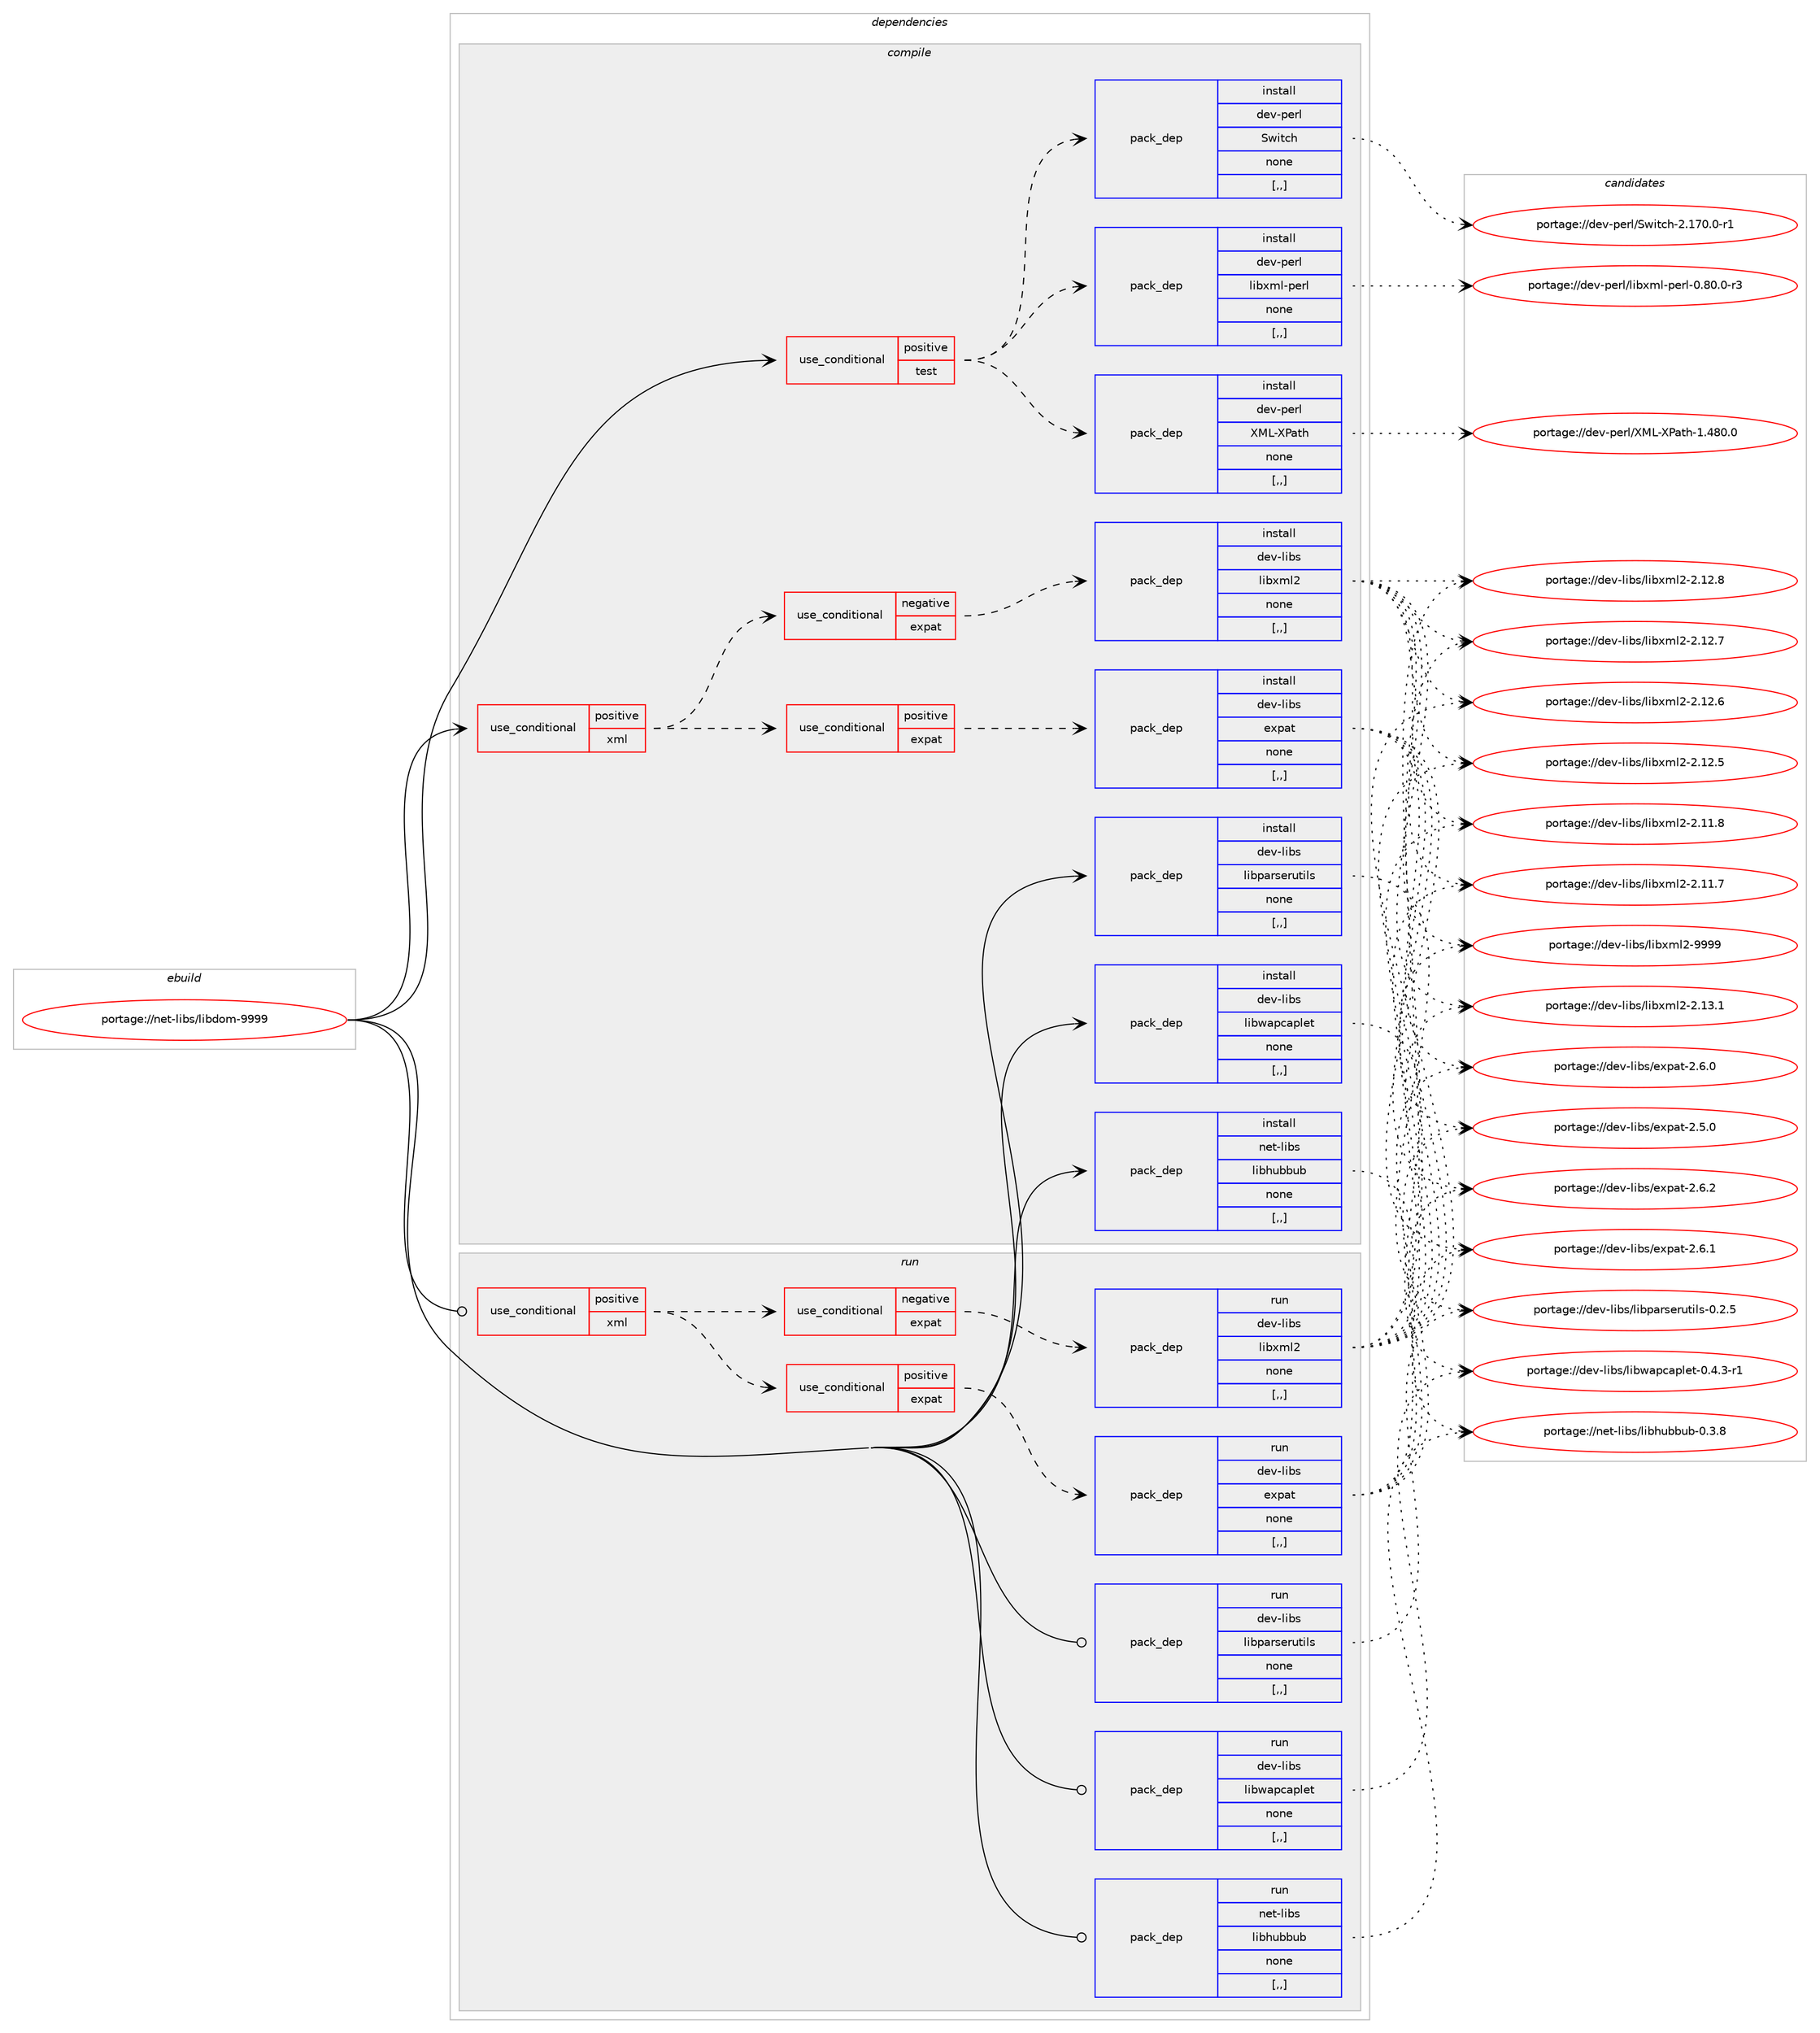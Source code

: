 digraph prolog {

# *************
# Graph options
# *************

newrank=true;
concentrate=true;
compound=true;
graph [rankdir=LR,fontname=Helvetica,fontsize=10,ranksep=1.5];#, ranksep=2.5, nodesep=0.2];
edge  [arrowhead=vee];
node  [fontname=Helvetica,fontsize=10];

# **********
# The ebuild
# **********

subgraph cluster_leftcol {
color=gray;
label=<<i>ebuild</i>>;
id [label="portage://net-libs/libdom-9999", color=red, width=4, href="../net-libs/libdom-9999.svg"];
}

# ****************
# The dependencies
# ****************

subgraph cluster_midcol {
color=gray;
label=<<i>dependencies</i>>;
subgraph cluster_compile {
fillcolor="#eeeeee";
style=filled;
label=<<i>compile</i>>;
subgraph cond93513 {
dependency358941 [label=<<TABLE BORDER="0" CELLBORDER="1" CELLSPACING="0" CELLPADDING="4"><TR><TD ROWSPAN="3" CELLPADDING="10">use_conditional</TD></TR><TR><TD>positive</TD></TR><TR><TD>test</TD></TR></TABLE>>, shape=none, color=red];
subgraph pack262782 {
dependency358942 [label=<<TABLE BORDER="0" CELLBORDER="1" CELLSPACING="0" CELLPADDING="4" WIDTH="220"><TR><TD ROWSPAN="6" CELLPADDING="30">pack_dep</TD></TR><TR><TD WIDTH="110">install</TD></TR><TR><TD>dev-perl</TD></TR><TR><TD>XML-XPath</TD></TR><TR><TD>none</TD></TR><TR><TD>[,,]</TD></TR></TABLE>>, shape=none, color=blue];
}
dependency358941:e -> dependency358942:w [weight=20,style="dashed",arrowhead="vee"];
subgraph pack262783 {
dependency358943 [label=<<TABLE BORDER="0" CELLBORDER="1" CELLSPACING="0" CELLPADDING="4" WIDTH="220"><TR><TD ROWSPAN="6" CELLPADDING="30">pack_dep</TD></TR><TR><TD WIDTH="110">install</TD></TR><TR><TD>dev-perl</TD></TR><TR><TD>libxml-perl</TD></TR><TR><TD>none</TD></TR><TR><TD>[,,]</TD></TR></TABLE>>, shape=none, color=blue];
}
dependency358941:e -> dependency358943:w [weight=20,style="dashed",arrowhead="vee"];
subgraph pack262784 {
dependency358944 [label=<<TABLE BORDER="0" CELLBORDER="1" CELLSPACING="0" CELLPADDING="4" WIDTH="220"><TR><TD ROWSPAN="6" CELLPADDING="30">pack_dep</TD></TR><TR><TD WIDTH="110">install</TD></TR><TR><TD>dev-perl</TD></TR><TR><TD>Switch</TD></TR><TR><TD>none</TD></TR><TR><TD>[,,]</TD></TR></TABLE>>, shape=none, color=blue];
}
dependency358941:e -> dependency358944:w [weight=20,style="dashed",arrowhead="vee"];
}
id:e -> dependency358941:w [weight=20,style="solid",arrowhead="vee"];
subgraph cond93514 {
dependency358945 [label=<<TABLE BORDER="0" CELLBORDER="1" CELLSPACING="0" CELLPADDING="4"><TR><TD ROWSPAN="3" CELLPADDING="10">use_conditional</TD></TR><TR><TD>positive</TD></TR><TR><TD>xml</TD></TR></TABLE>>, shape=none, color=red];
subgraph cond93515 {
dependency358946 [label=<<TABLE BORDER="0" CELLBORDER="1" CELLSPACING="0" CELLPADDING="4"><TR><TD ROWSPAN="3" CELLPADDING="10">use_conditional</TD></TR><TR><TD>positive</TD></TR><TR><TD>expat</TD></TR></TABLE>>, shape=none, color=red];
subgraph pack262785 {
dependency358947 [label=<<TABLE BORDER="0" CELLBORDER="1" CELLSPACING="0" CELLPADDING="4" WIDTH="220"><TR><TD ROWSPAN="6" CELLPADDING="30">pack_dep</TD></TR><TR><TD WIDTH="110">install</TD></TR><TR><TD>dev-libs</TD></TR><TR><TD>expat</TD></TR><TR><TD>none</TD></TR><TR><TD>[,,]</TD></TR></TABLE>>, shape=none, color=blue];
}
dependency358946:e -> dependency358947:w [weight=20,style="dashed",arrowhead="vee"];
}
dependency358945:e -> dependency358946:w [weight=20,style="dashed",arrowhead="vee"];
subgraph cond93516 {
dependency358948 [label=<<TABLE BORDER="0" CELLBORDER="1" CELLSPACING="0" CELLPADDING="4"><TR><TD ROWSPAN="3" CELLPADDING="10">use_conditional</TD></TR><TR><TD>negative</TD></TR><TR><TD>expat</TD></TR></TABLE>>, shape=none, color=red];
subgraph pack262786 {
dependency358949 [label=<<TABLE BORDER="0" CELLBORDER="1" CELLSPACING="0" CELLPADDING="4" WIDTH="220"><TR><TD ROWSPAN="6" CELLPADDING="30">pack_dep</TD></TR><TR><TD WIDTH="110">install</TD></TR><TR><TD>dev-libs</TD></TR><TR><TD>libxml2</TD></TR><TR><TD>none</TD></TR><TR><TD>[,,]</TD></TR></TABLE>>, shape=none, color=blue];
}
dependency358948:e -> dependency358949:w [weight=20,style="dashed",arrowhead="vee"];
}
dependency358945:e -> dependency358948:w [weight=20,style="dashed",arrowhead="vee"];
}
id:e -> dependency358945:w [weight=20,style="solid",arrowhead="vee"];
subgraph pack262787 {
dependency358950 [label=<<TABLE BORDER="0" CELLBORDER="1" CELLSPACING="0" CELLPADDING="4" WIDTH="220"><TR><TD ROWSPAN="6" CELLPADDING="30">pack_dep</TD></TR><TR><TD WIDTH="110">install</TD></TR><TR><TD>dev-libs</TD></TR><TR><TD>libparserutils</TD></TR><TR><TD>none</TD></TR><TR><TD>[,,]</TD></TR></TABLE>>, shape=none, color=blue];
}
id:e -> dependency358950:w [weight=20,style="solid",arrowhead="vee"];
subgraph pack262788 {
dependency358951 [label=<<TABLE BORDER="0" CELLBORDER="1" CELLSPACING="0" CELLPADDING="4" WIDTH="220"><TR><TD ROWSPAN="6" CELLPADDING="30">pack_dep</TD></TR><TR><TD WIDTH="110">install</TD></TR><TR><TD>dev-libs</TD></TR><TR><TD>libwapcaplet</TD></TR><TR><TD>none</TD></TR><TR><TD>[,,]</TD></TR></TABLE>>, shape=none, color=blue];
}
id:e -> dependency358951:w [weight=20,style="solid",arrowhead="vee"];
subgraph pack262789 {
dependency358952 [label=<<TABLE BORDER="0" CELLBORDER="1" CELLSPACING="0" CELLPADDING="4" WIDTH="220"><TR><TD ROWSPAN="6" CELLPADDING="30">pack_dep</TD></TR><TR><TD WIDTH="110">install</TD></TR><TR><TD>net-libs</TD></TR><TR><TD>libhubbub</TD></TR><TR><TD>none</TD></TR><TR><TD>[,,]</TD></TR></TABLE>>, shape=none, color=blue];
}
id:e -> dependency358952:w [weight=20,style="solid",arrowhead="vee"];
}
subgraph cluster_compileandrun {
fillcolor="#eeeeee";
style=filled;
label=<<i>compile and run</i>>;
}
subgraph cluster_run {
fillcolor="#eeeeee";
style=filled;
label=<<i>run</i>>;
subgraph cond93517 {
dependency358953 [label=<<TABLE BORDER="0" CELLBORDER="1" CELLSPACING="0" CELLPADDING="4"><TR><TD ROWSPAN="3" CELLPADDING="10">use_conditional</TD></TR><TR><TD>positive</TD></TR><TR><TD>xml</TD></TR></TABLE>>, shape=none, color=red];
subgraph cond93518 {
dependency358954 [label=<<TABLE BORDER="0" CELLBORDER="1" CELLSPACING="0" CELLPADDING="4"><TR><TD ROWSPAN="3" CELLPADDING="10">use_conditional</TD></TR><TR><TD>positive</TD></TR><TR><TD>expat</TD></TR></TABLE>>, shape=none, color=red];
subgraph pack262790 {
dependency358955 [label=<<TABLE BORDER="0" CELLBORDER="1" CELLSPACING="0" CELLPADDING="4" WIDTH="220"><TR><TD ROWSPAN="6" CELLPADDING="30">pack_dep</TD></TR><TR><TD WIDTH="110">run</TD></TR><TR><TD>dev-libs</TD></TR><TR><TD>expat</TD></TR><TR><TD>none</TD></TR><TR><TD>[,,]</TD></TR></TABLE>>, shape=none, color=blue];
}
dependency358954:e -> dependency358955:w [weight=20,style="dashed",arrowhead="vee"];
}
dependency358953:e -> dependency358954:w [weight=20,style="dashed",arrowhead="vee"];
subgraph cond93519 {
dependency358956 [label=<<TABLE BORDER="0" CELLBORDER="1" CELLSPACING="0" CELLPADDING="4"><TR><TD ROWSPAN="3" CELLPADDING="10">use_conditional</TD></TR><TR><TD>negative</TD></TR><TR><TD>expat</TD></TR></TABLE>>, shape=none, color=red];
subgraph pack262791 {
dependency358957 [label=<<TABLE BORDER="0" CELLBORDER="1" CELLSPACING="0" CELLPADDING="4" WIDTH="220"><TR><TD ROWSPAN="6" CELLPADDING="30">pack_dep</TD></TR><TR><TD WIDTH="110">run</TD></TR><TR><TD>dev-libs</TD></TR><TR><TD>libxml2</TD></TR><TR><TD>none</TD></TR><TR><TD>[,,]</TD></TR></TABLE>>, shape=none, color=blue];
}
dependency358956:e -> dependency358957:w [weight=20,style="dashed",arrowhead="vee"];
}
dependency358953:e -> dependency358956:w [weight=20,style="dashed",arrowhead="vee"];
}
id:e -> dependency358953:w [weight=20,style="solid",arrowhead="odot"];
subgraph pack262792 {
dependency358958 [label=<<TABLE BORDER="0" CELLBORDER="1" CELLSPACING="0" CELLPADDING="4" WIDTH="220"><TR><TD ROWSPAN="6" CELLPADDING="30">pack_dep</TD></TR><TR><TD WIDTH="110">run</TD></TR><TR><TD>dev-libs</TD></TR><TR><TD>libparserutils</TD></TR><TR><TD>none</TD></TR><TR><TD>[,,]</TD></TR></TABLE>>, shape=none, color=blue];
}
id:e -> dependency358958:w [weight=20,style="solid",arrowhead="odot"];
subgraph pack262793 {
dependency358959 [label=<<TABLE BORDER="0" CELLBORDER="1" CELLSPACING="0" CELLPADDING="4" WIDTH="220"><TR><TD ROWSPAN="6" CELLPADDING="30">pack_dep</TD></TR><TR><TD WIDTH="110">run</TD></TR><TR><TD>dev-libs</TD></TR><TR><TD>libwapcaplet</TD></TR><TR><TD>none</TD></TR><TR><TD>[,,]</TD></TR></TABLE>>, shape=none, color=blue];
}
id:e -> dependency358959:w [weight=20,style="solid",arrowhead="odot"];
subgraph pack262794 {
dependency358960 [label=<<TABLE BORDER="0" CELLBORDER="1" CELLSPACING="0" CELLPADDING="4" WIDTH="220"><TR><TD ROWSPAN="6" CELLPADDING="30">pack_dep</TD></TR><TR><TD WIDTH="110">run</TD></TR><TR><TD>net-libs</TD></TR><TR><TD>libhubbub</TD></TR><TR><TD>none</TD></TR><TR><TD>[,,]</TD></TR></TABLE>>, shape=none, color=blue];
}
id:e -> dependency358960:w [weight=20,style="solid",arrowhead="odot"];
}
}

# **************
# The candidates
# **************

subgraph cluster_choices {
rank=same;
color=gray;
label=<<i>candidates</i>>;

subgraph choice262782 {
color=black;
nodesep=1;
choice1001011184511210111410847887776458880971161044549465256484648 [label="portage://dev-perl/XML-XPath-1.480.0", color=red, width=4,href="../dev-perl/XML-XPath-1.480.0.svg"];
dependency358942:e -> choice1001011184511210111410847887776458880971161044549465256484648:w [style=dotted,weight="100"];
}
subgraph choice262783 {
color=black;
nodesep=1;
choice10010111845112101114108471081059812010910845112101114108454846564846484511451 [label="portage://dev-perl/libxml-perl-0.80.0-r3", color=red, width=4,href="../dev-perl/libxml-perl-0.80.0-r3.svg"];
dependency358943:e -> choice10010111845112101114108471081059812010910845112101114108454846564846484511451:w [style=dotted,weight="100"];
}
subgraph choice262784 {
color=black;
nodesep=1;
choice1001011184511210111410847831191051169910445504649554846484511449 [label="portage://dev-perl/Switch-2.170.0-r1", color=red, width=4,href="../dev-perl/Switch-2.170.0-r1.svg"];
dependency358944:e -> choice1001011184511210111410847831191051169910445504649554846484511449:w [style=dotted,weight="100"];
}
subgraph choice262785 {
color=black;
nodesep=1;
choice10010111845108105981154710112011297116455046544650 [label="portage://dev-libs/expat-2.6.2", color=red, width=4,href="../dev-libs/expat-2.6.2.svg"];
choice10010111845108105981154710112011297116455046544649 [label="portage://dev-libs/expat-2.6.1", color=red, width=4,href="../dev-libs/expat-2.6.1.svg"];
choice10010111845108105981154710112011297116455046544648 [label="portage://dev-libs/expat-2.6.0", color=red, width=4,href="../dev-libs/expat-2.6.0.svg"];
choice10010111845108105981154710112011297116455046534648 [label="portage://dev-libs/expat-2.5.0", color=red, width=4,href="../dev-libs/expat-2.5.0.svg"];
dependency358947:e -> choice10010111845108105981154710112011297116455046544650:w [style=dotted,weight="100"];
dependency358947:e -> choice10010111845108105981154710112011297116455046544649:w [style=dotted,weight="100"];
dependency358947:e -> choice10010111845108105981154710112011297116455046544648:w [style=dotted,weight="100"];
dependency358947:e -> choice10010111845108105981154710112011297116455046534648:w [style=dotted,weight="100"];
}
subgraph choice262786 {
color=black;
nodesep=1;
choice10010111845108105981154710810598120109108504557575757 [label="portage://dev-libs/libxml2-9999", color=red, width=4,href="../dev-libs/libxml2-9999.svg"];
choice100101118451081059811547108105981201091085045504649514649 [label="portage://dev-libs/libxml2-2.13.1", color=red, width=4,href="../dev-libs/libxml2-2.13.1.svg"];
choice100101118451081059811547108105981201091085045504649504656 [label="portage://dev-libs/libxml2-2.12.8", color=red, width=4,href="../dev-libs/libxml2-2.12.8.svg"];
choice100101118451081059811547108105981201091085045504649504655 [label="portage://dev-libs/libxml2-2.12.7", color=red, width=4,href="../dev-libs/libxml2-2.12.7.svg"];
choice100101118451081059811547108105981201091085045504649504654 [label="portage://dev-libs/libxml2-2.12.6", color=red, width=4,href="../dev-libs/libxml2-2.12.6.svg"];
choice100101118451081059811547108105981201091085045504649504653 [label="portage://dev-libs/libxml2-2.12.5", color=red, width=4,href="../dev-libs/libxml2-2.12.5.svg"];
choice100101118451081059811547108105981201091085045504649494656 [label="portage://dev-libs/libxml2-2.11.8", color=red, width=4,href="../dev-libs/libxml2-2.11.8.svg"];
choice100101118451081059811547108105981201091085045504649494655 [label="portage://dev-libs/libxml2-2.11.7", color=red, width=4,href="../dev-libs/libxml2-2.11.7.svg"];
dependency358949:e -> choice10010111845108105981154710810598120109108504557575757:w [style=dotted,weight="100"];
dependency358949:e -> choice100101118451081059811547108105981201091085045504649514649:w [style=dotted,weight="100"];
dependency358949:e -> choice100101118451081059811547108105981201091085045504649504656:w [style=dotted,weight="100"];
dependency358949:e -> choice100101118451081059811547108105981201091085045504649504655:w [style=dotted,weight="100"];
dependency358949:e -> choice100101118451081059811547108105981201091085045504649504654:w [style=dotted,weight="100"];
dependency358949:e -> choice100101118451081059811547108105981201091085045504649504653:w [style=dotted,weight="100"];
dependency358949:e -> choice100101118451081059811547108105981201091085045504649494656:w [style=dotted,weight="100"];
dependency358949:e -> choice100101118451081059811547108105981201091085045504649494655:w [style=dotted,weight="100"];
}
subgraph choice262787 {
color=black;
nodesep=1;
choice1001011184510810598115471081059811297114115101114117116105108115454846504653 [label="portage://dev-libs/libparserutils-0.2.5", color=red, width=4,href="../dev-libs/libparserutils-0.2.5.svg"];
dependency358950:e -> choice1001011184510810598115471081059811297114115101114117116105108115454846504653:w [style=dotted,weight="100"];
}
subgraph choice262788 {
color=black;
nodesep=1;
choice100101118451081059811547108105981199711299971121081011164548465246514511449 [label="portage://dev-libs/libwapcaplet-0.4.3-r1", color=red, width=4,href="../dev-libs/libwapcaplet-0.4.3-r1.svg"];
dependency358951:e -> choice100101118451081059811547108105981199711299971121081011164548465246514511449:w [style=dotted,weight="100"];
}
subgraph choice262789 {
color=black;
nodesep=1;
choice11010111645108105981154710810598104117989811798454846514656 [label="portage://net-libs/libhubbub-0.3.8", color=red, width=4,href="../net-libs/libhubbub-0.3.8.svg"];
dependency358952:e -> choice11010111645108105981154710810598104117989811798454846514656:w [style=dotted,weight="100"];
}
subgraph choice262790 {
color=black;
nodesep=1;
choice10010111845108105981154710112011297116455046544650 [label="portage://dev-libs/expat-2.6.2", color=red, width=4,href="../dev-libs/expat-2.6.2.svg"];
choice10010111845108105981154710112011297116455046544649 [label="portage://dev-libs/expat-2.6.1", color=red, width=4,href="../dev-libs/expat-2.6.1.svg"];
choice10010111845108105981154710112011297116455046544648 [label="portage://dev-libs/expat-2.6.0", color=red, width=4,href="../dev-libs/expat-2.6.0.svg"];
choice10010111845108105981154710112011297116455046534648 [label="portage://dev-libs/expat-2.5.0", color=red, width=4,href="../dev-libs/expat-2.5.0.svg"];
dependency358955:e -> choice10010111845108105981154710112011297116455046544650:w [style=dotted,weight="100"];
dependency358955:e -> choice10010111845108105981154710112011297116455046544649:w [style=dotted,weight="100"];
dependency358955:e -> choice10010111845108105981154710112011297116455046544648:w [style=dotted,weight="100"];
dependency358955:e -> choice10010111845108105981154710112011297116455046534648:w [style=dotted,weight="100"];
}
subgraph choice262791 {
color=black;
nodesep=1;
choice10010111845108105981154710810598120109108504557575757 [label="portage://dev-libs/libxml2-9999", color=red, width=4,href="../dev-libs/libxml2-9999.svg"];
choice100101118451081059811547108105981201091085045504649514649 [label="portage://dev-libs/libxml2-2.13.1", color=red, width=4,href="../dev-libs/libxml2-2.13.1.svg"];
choice100101118451081059811547108105981201091085045504649504656 [label="portage://dev-libs/libxml2-2.12.8", color=red, width=4,href="../dev-libs/libxml2-2.12.8.svg"];
choice100101118451081059811547108105981201091085045504649504655 [label="portage://dev-libs/libxml2-2.12.7", color=red, width=4,href="../dev-libs/libxml2-2.12.7.svg"];
choice100101118451081059811547108105981201091085045504649504654 [label="portage://dev-libs/libxml2-2.12.6", color=red, width=4,href="../dev-libs/libxml2-2.12.6.svg"];
choice100101118451081059811547108105981201091085045504649504653 [label="portage://dev-libs/libxml2-2.12.5", color=red, width=4,href="../dev-libs/libxml2-2.12.5.svg"];
choice100101118451081059811547108105981201091085045504649494656 [label="portage://dev-libs/libxml2-2.11.8", color=red, width=4,href="../dev-libs/libxml2-2.11.8.svg"];
choice100101118451081059811547108105981201091085045504649494655 [label="portage://dev-libs/libxml2-2.11.7", color=red, width=4,href="../dev-libs/libxml2-2.11.7.svg"];
dependency358957:e -> choice10010111845108105981154710810598120109108504557575757:w [style=dotted,weight="100"];
dependency358957:e -> choice100101118451081059811547108105981201091085045504649514649:w [style=dotted,weight="100"];
dependency358957:e -> choice100101118451081059811547108105981201091085045504649504656:w [style=dotted,weight="100"];
dependency358957:e -> choice100101118451081059811547108105981201091085045504649504655:w [style=dotted,weight="100"];
dependency358957:e -> choice100101118451081059811547108105981201091085045504649504654:w [style=dotted,weight="100"];
dependency358957:e -> choice100101118451081059811547108105981201091085045504649504653:w [style=dotted,weight="100"];
dependency358957:e -> choice100101118451081059811547108105981201091085045504649494656:w [style=dotted,weight="100"];
dependency358957:e -> choice100101118451081059811547108105981201091085045504649494655:w [style=dotted,weight="100"];
}
subgraph choice262792 {
color=black;
nodesep=1;
choice1001011184510810598115471081059811297114115101114117116105108115454846504653 [label="portage://dev-libs/libparserutils-0.2.5", color=red, width=4,href="../dev-libs/libparserutils-0.2.5.svg"];
dependency358958:e -> choice1001011184510810598115471081059811297114115101114117116105108115454846504653:w [style=dotted,weight="100"];
}
subgraph choice262793 {
color=black;
nodesep=1;
choice100101118451081059811547108105981199711299971121081011164548465246514511449 [label="portage://dev-libs/libwapcaplet-0.4.3-r1", color=red, width=4,href="../dev-libs/libwapcaplet-0.4.3-r1.svg"];
dependency358959:e -> choice100101118451081059811547108105981199711299971121081011164548465246514511449:w [style=dotted,weight="100"];
}
subgraph choice262794 {
color=black;
nodesep=1;
choice11010111645108105981154710810598104117989811798454846514656 [label="portage://net-libs/libhubbub-0.3.8", color=red, width=4,href="../net-libs/libhubbub-0.3.8.svg"];
dependency358960:e -> choice11010111645108105981154710810598104117989811798454846514656:w [style=dotted,weight="100"];
}
}

}
